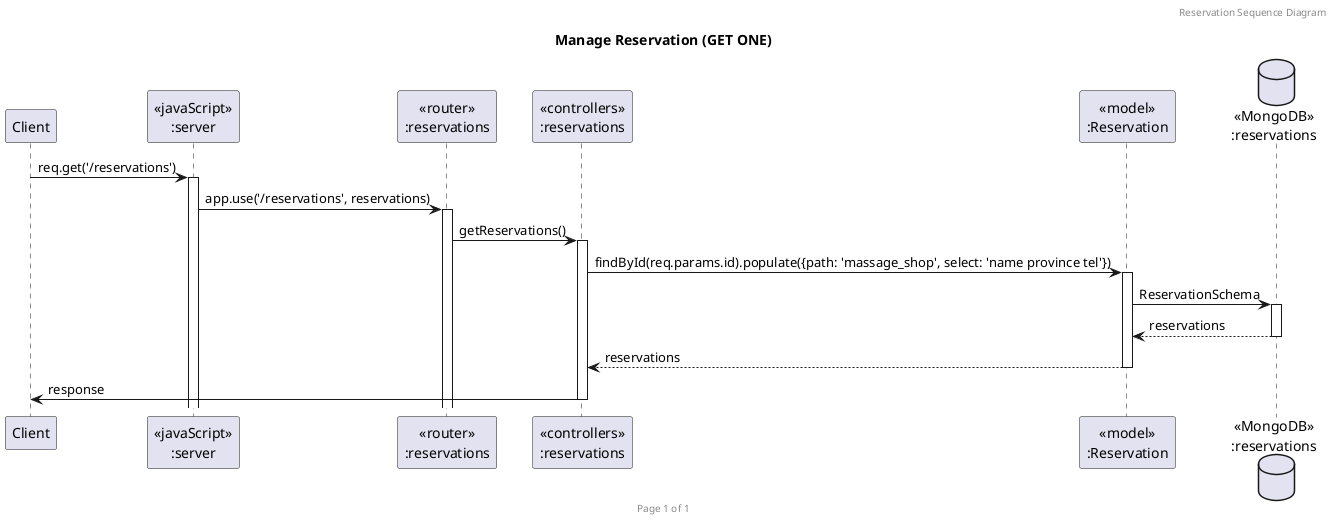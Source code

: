@startuml Manage Reservation (GET ONE)

header Reservation Sequence Diagram
footer Page %page% of %lastpage%
title "Manage Reservation (GET ONE)"

participant "Client" as client
participant "<<javaScript>>\n:server" as server
participant "<<router>>\n:reservations" as routerReservations
participant "<<controllers>>\n:reservations" as controllersReservations
participant "<<model>>\n:Reservation" as modelReservation
database "<<MongoDB>>\n:reservations" as ReservationsDatabase

client->server ++:req.get('/reservations')
server->routerReservations ++:app.use('/reservations', reservations)
routerReservations -> controllersReservations ++:getReservations()
controllersReservations -> modelReservation ++: findById(req.params.id).populate({path: 'massage_shop', select: 'name province tel'})
modelReservation ->ReservationsDatabase ++: ReservationSchema
ReservationsDatabase --> modelReservation --: reservations
controllersReservations <-- modelReservation --:reservations
controllersReservations->client --:response

@enduml
